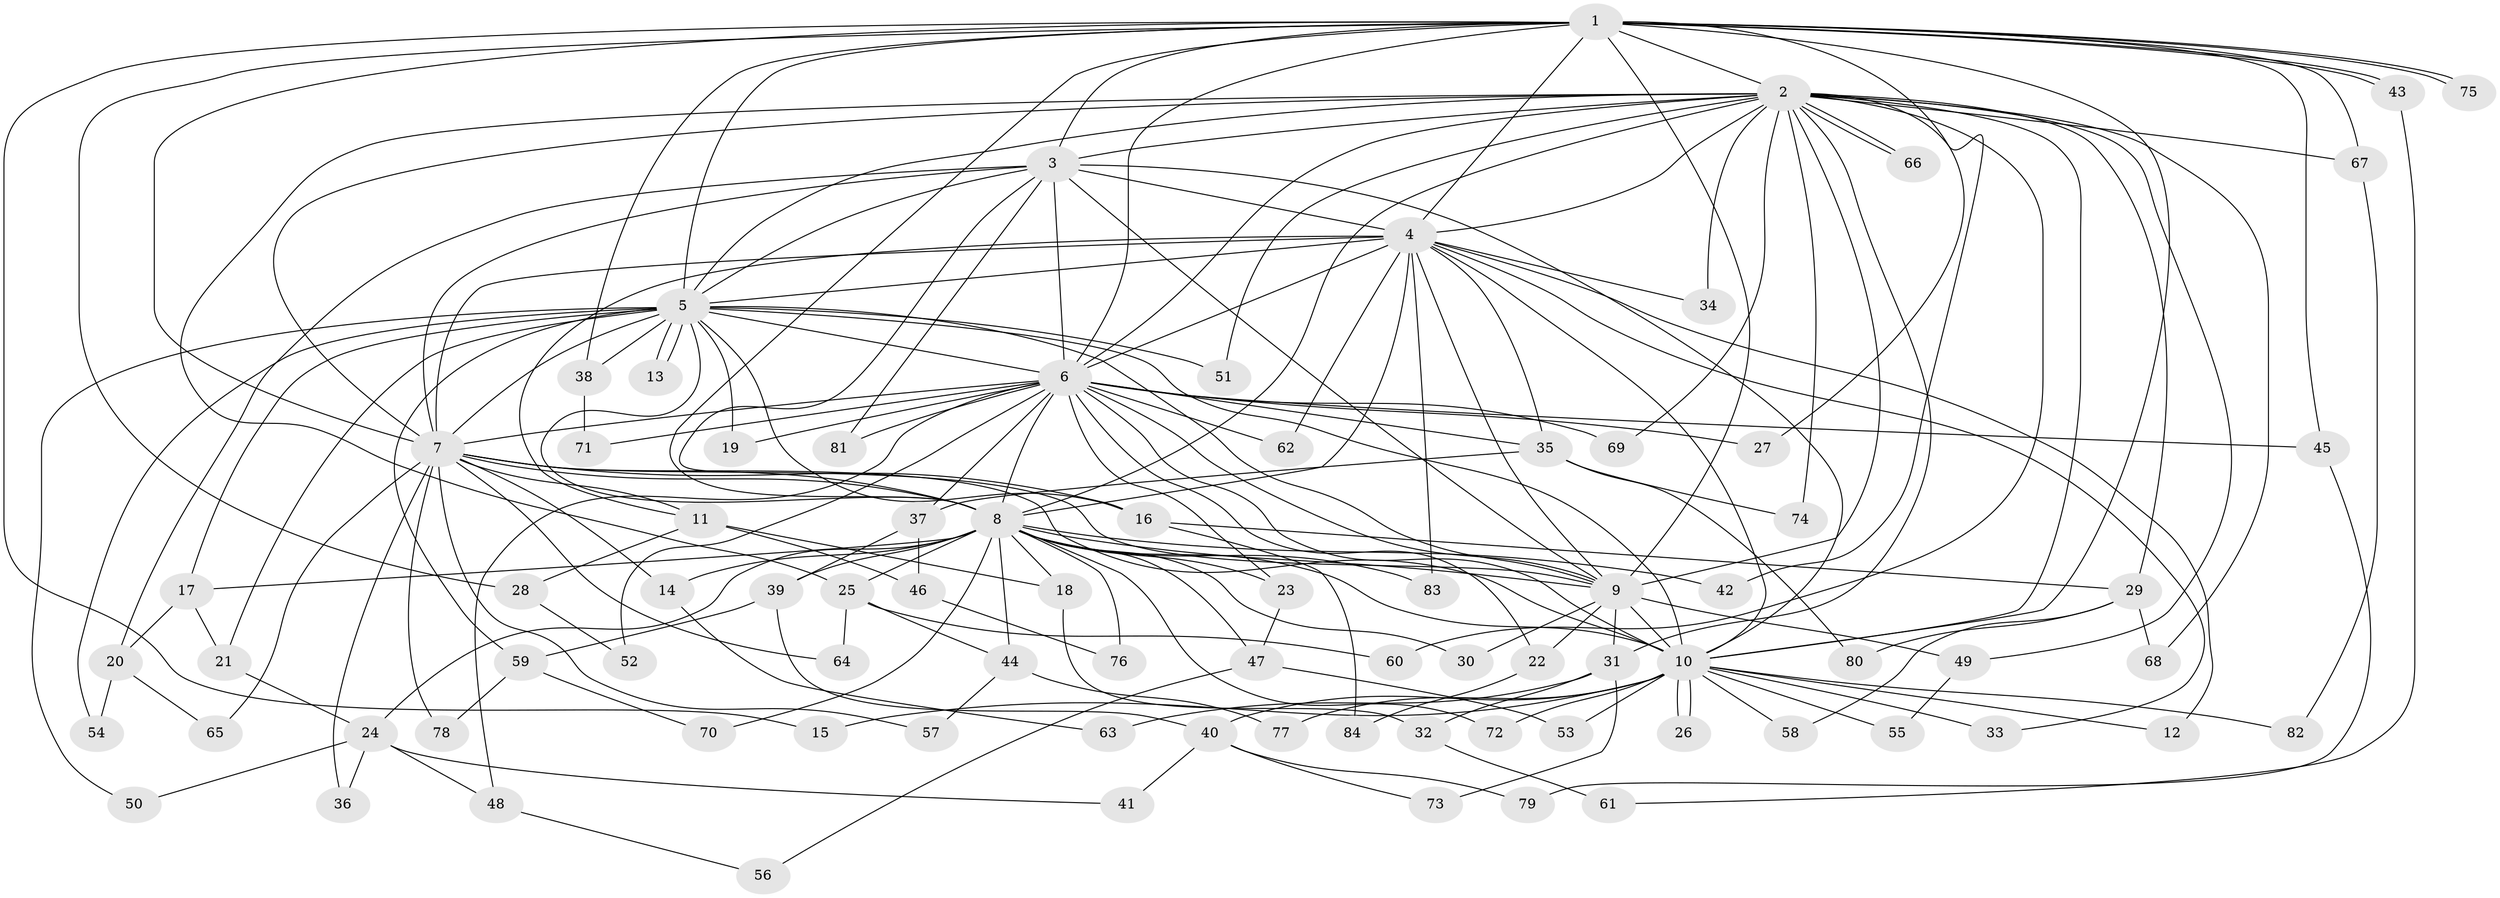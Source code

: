 // coarse degree distribution, {17: 0.02, 21: 0.02, 8: 0.02, 4: 0.1, 2: 0.56, 1: 0.12, 6: 0.06, 3: 0.04, 7: 0.02, 19: 0.02, 18: 0.02}
// Generated by graph-tools (version 1.1) at 2025/48/03/04/25 21:48:49]
// undirected, 84 vertices, 193 edges
graph export_dot {
graph [start="1"]
  node [color=gray90,style=filled];
  1;
  2;
  3;
  4;
  5;
  6;
  7;
  8;
  9;
  10;
  11;
  12;
  13;
  14;
  15;
  16;
  17;
  18;
  19;
  20;
  21;
  22;
  23;
  24;
  25;
  26;
  27;
  28;
  29;
  30;
  31;
  32;
  33;
  34;
  35;
  36;
  37;
  38;
  39;
  40;
  41;
  42;
  43;
  44;
  45;
  46;
  47;
  48;
  49;
  50;
  51;
  52;
  53;
  54;
  55;
  56;
  57;
  58;
  59;
  60;
  61;
  62;
  63;
  64;
  65;
  66;
  67;
  68;
  69;
  70;
  71;
  72;
  73;
  74;
  75;
  76;
  77;
  78;
  79;
  80;
  81;
  82;
  83;
  84;
  1 -- 2;
  1 -- 3;
  1 -- 4;
  1 -- 5;
  1 -- 6;
  1 -- 7;
  1 -- 8;
  1 -- 9;
  1 -- 10;
  1 -- 15;
  1 -- 27;
  1 -- 28;
  1 -- 38;
  1 -- 43;
  1 -- 43;
  1 -- 45;
  1 -- 67;
  1 -- 75;
  1 -- 75;
  2 -- 3;
  2 -- 4;
  2 -- 5;
  2 -- 6;
  2 -- 7;
  2 -- 8;
  2 -- 9;
  2 -- 10;
  2 -- 25;
  2 -- 29;
  2 -- 31;
  2 -- 34;
  2 -- 42;
  2 -- 49;
  2 -- 51;
  2 -- 60;
  2 -- 66;
  2 -- 66;
  2 -- 67;
  2 -- 68;
  2 -- 69;
  2 -- 74;
  3 -- 4;
  3 -- 5;
  3 -- 6;
  3 -- 7;
  3 -- 8;
  3 -- 9;
  3 -- 10;
  3 -- 20;
  3 -- 81;
  4 -- 5;
  4 -- 6;
  4 -- 7;
  4 -- 8;
  4 -- 9;
  4 -- 10;
  4 -- 11;
  4 -- 12;
  4 -- 33;
  4 -- 34;
  4 -- 35;
  4 -- 62;
  4 -- 83;
  5 -- 6;
  5 -- 7;
  5 -- 8;
  5 -- 9;
  5 -- 10;
  5 -- 13;
  5 -- 13;
  5 -- 16;
  5 -- 17;
  5 -- 19;
  5 -- 21;
  5 -- 38;
  5 -- 50;
  5 -- 51;
  5 -- 54;
  5 -- 59;
  6 -- 7;
  6 -- 8;
  6 -- 9;
  6 -- 10;
  6 -- 19;
  6 -- 22;
  6 -- 23;
  6 -- 27;
  6 -- 35;
  6 -- 37;
  6 -- 45;
  6 -- 48;
  6 -- 52;
  6 -- 62;
  6 -- 69;
  6 -- 71;
  6 -- 81;
  7 -- 8;
  7 -- 9;
  7 -- 10;
  7 -- 11;
  7 -- 14;
  7 -- 16;
  7 -- 36;
  7 -- 57;
  7 -- 64;
  7 -- 65;
  7 -- 78;
  8 -- 9;
  8 -- 10;
  8 -- 14;
  8 -- 17;
  8 -- 18;
  8 -- 23;
  8 -- 24;
  8 -- 25;
  8 -- 30;
  8 -- 39;
  8 -- 42;
  8 -- 44;
  8 -- 47;
  8 -- 70;
  8 -- 72;
  8 -- 76;
  8 -- 83;
  9 -- 10;
  9 -- 22;
  9 -- 30;
  9 -- 31;
  9 -- 49;
  10 -- 12;
  10 -- 15;
  10 -- 26;
  10 -- 26;
  10 -- 33;
  10 -- 40;
  10 -- 53;
  10 -- 55;
  10 -- 58;
  10 -- 72;
  10 -- 77;
  10 -- 82;
  11 -- 18;
  11 -- 28;
  11 -- 46;
  14 -- 63;
  16 -- 29;
  16 -- 84;
  17 -- 20;
  17 -- 21;
  18 -- 32;
  20 -- 54;
  20 -- 65;
  21 -- 24;
  22 -- 84;
  23 -- 47;
  24 -- 36;
  24 -- 41;
  24 -- 48;
  24 -- 50;
  25 -- 44;
  25 -- 60;
  25 -- 64;
  28 -- 52;
  29 -- 58;
  29 -- 68;
  29 -- 80;
  31 -- 32;
  31 -- 63;
  31 -- 73;
  32 -- 61;
  35 -- 37;
  35 -- 74;
  35 -- 80;
  37 -- 39;
  37 -- 46;
  38 -- 71;
  39 -- 40;
  39 -- 59;
  40 -- 41;
  40 -- 73;
  40 -- 79;
  43 -- 61;
  44 -- 57;
  44 -- 77;
  45 -- 79;
  46 -- 76;
  47 -- 53;
  47 -- 56;
  48 -- 56;
  49 -- 55;
  59 -- 70;
  59 -- 78;
  67 -- 82;
}
